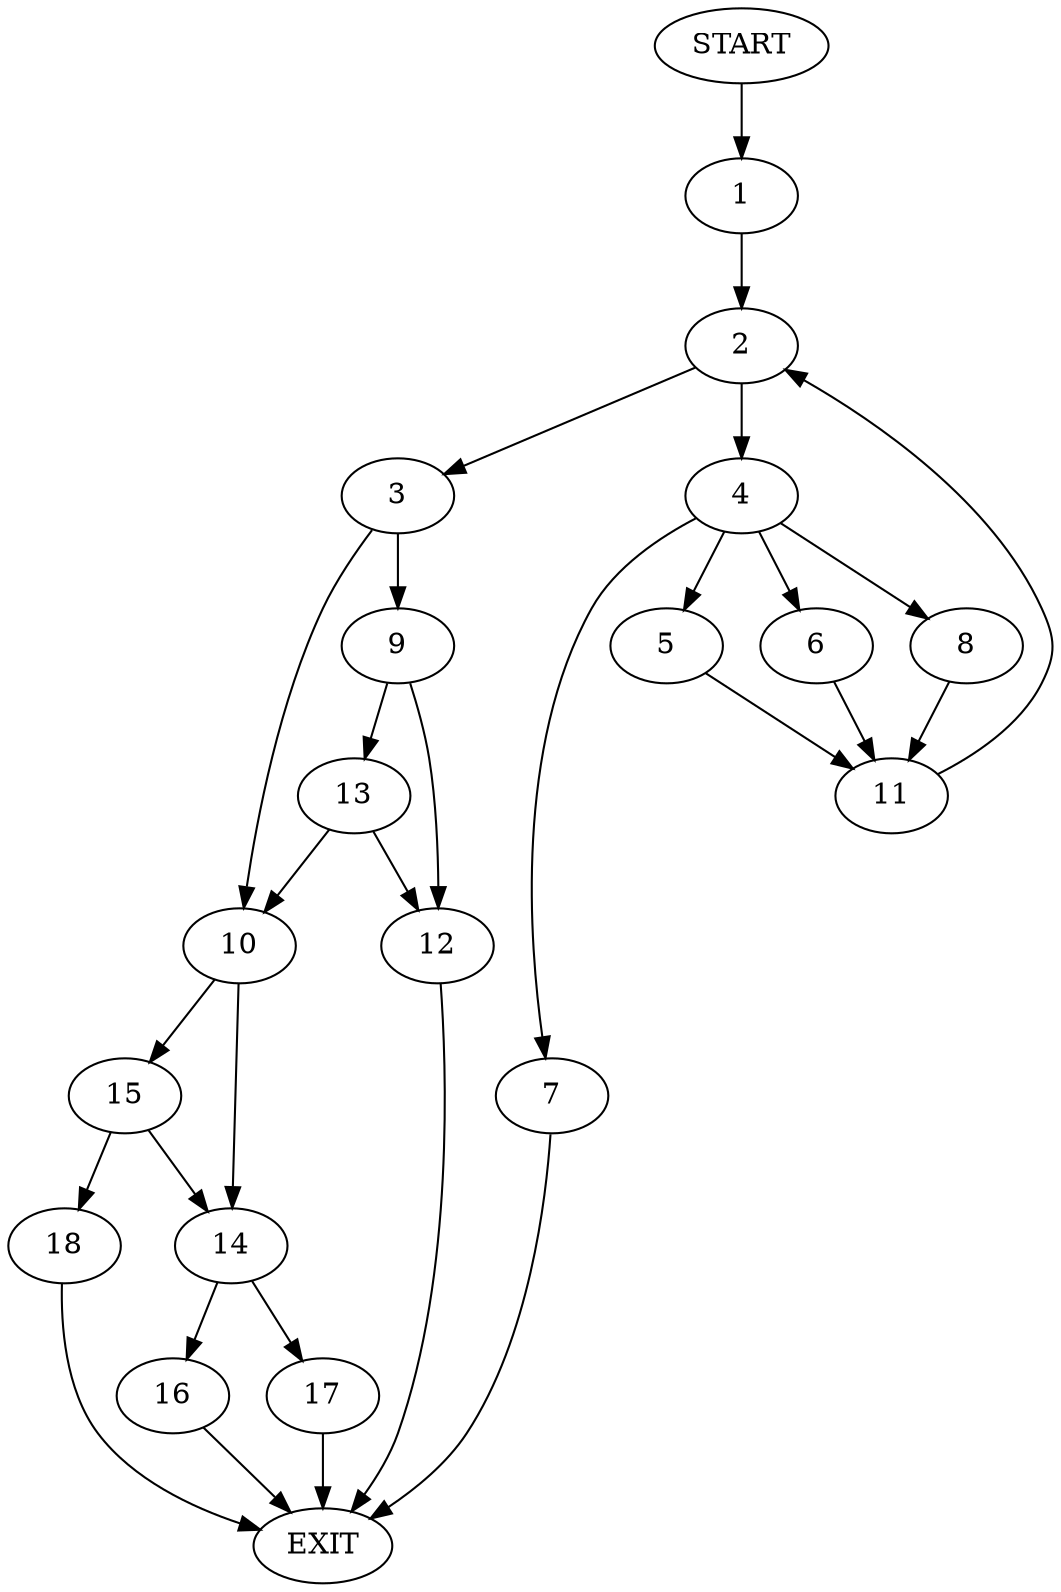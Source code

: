 digraph {
0 [label="START"]
19 [label="EXIT"]
0 -> 1
1 -> 2
2 -> 3
2 -> 4
4 -> 5
4 -> 6
4 -> 7
4 -> 8
3 -> 9
3 -> 10
7 -> 19
5 -> 11
6 -> 11
8 -> 11
11 -> 2
9 -> 12
9 -> 13
10 -> 14
10 -> 15
13 -> 12
13 -> 10
12 -> 19
14 -> 16
14 -> 17
15 -> 14
15 -> 18
18 -> 19
16 -> 19
17 -> 19
}

